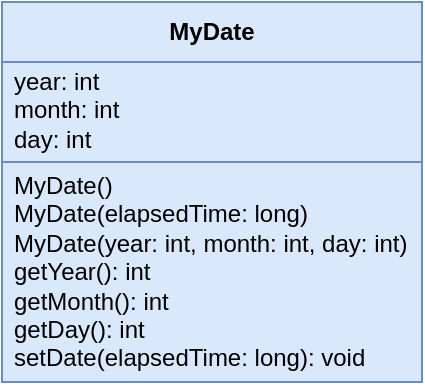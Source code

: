 <mxfile version="26.1.1">
  <diagram name="Page-1" id="E1PK-UuPqf24RMFOqfBV">
    <mxGraphModel dx="627" dy="285" grid="1" gridSize="10" guides="1" tooltips="1" connect="1" arrows="1" fold="1" page="1" pageScale="1" pageWidth="850" pageHeight="1100" math="0" shadow="0">
      <root>
        <mxCell id="0" />
        <mxCell id="1" parent="0" />
        <mxCell id="9iDCx48THAGbautemjCP-1" value="MyDate" style="swimlane;fontStyle=1;align=center;verticalAlign=top;childLayout=stackLayout;horizontal=1;startSize=30;horizontalStack=0;resizeParent=1;resizeParentMax=0;resizeLast=0;collapsible=1;marginBottom=0;whiteSpace=wrap;html=1;fillColor=#dae8fc;strokeColor=#6c8ebf;spacing=3;" vertex="1" parent="1">
          <mxGeometry x="280" y="190" width="210" height="190" as="geometry" />
        </mxCell>
        <mxCell id="9iDCx48THAGbautemjCP-2" value="year: int&lt;div&gt;month: int&lt;/div&gt;&lt;div&gt;day: int&lt;/div&gt;" style="text;strokeColor=#6c8ebf;fillColor=#dae8fc;align=left;verticalAlign=top;spacingLeft=4;spacingRight=4;overflow=hidden;rotatable=0;points=[[0,0.5],[1,0.5]];portConstraint=eastwest;whiteSpace=wrap;html=1;spacingBottom=0;spacingTop=-4;" vertex="1" parent="9iDCx48THAGbautemjCP-1">
          <mxGeometry y="30" width="210" height="50" as="geometry" />
        </mxCell>
        <mxCell id="9iDCx48THAGbautemjCP-3" value="" style="line;strokeWidth=1;fillColor=#dae8fc;align=left;verticalAlign=middle;spacingTop=-1;spacingLeft=3;spacingRight=3;rotatable=0;labelPosition=right;points=[];portConstraint=eastwest;strokeColor=#6c8ebf;" vertex="1" parent="9iDCx48THAGbautemjCP-1">
          <mxGeometry y="80" width="210" as="geometry" />
        </mxCell>
        <mxCell id="9iDCx48THAGbautemjCP-4" value="&lt;div&gt;MyDate()&lt;/div&gt;&lt;div&gt;MyDate(elapsedTime: long)&lt;/div&gt;&lt;div&gt;MyDate(year: int, month: int, day: int)&lt;/div&gt;&lt;div&gt;getYear(): int&lt;/div&gt;&lt;div&gt;getMonth(): int&lt;/div&gt;&lt;div&gt;getDay(): int&lt;/div&gt;&lt;div&gt;setDate(elapsedTime: long): void&lt;/div&gt;" style="text;strokeColor=#6c8ebf;fillColor=#dae8fc;align=left;verticalAlign=top;spacingLeft=4;spacingRight=4;overflow=hidden;rotatable=0;points=[[0,0.5],[1,0.5]];portConstraint=eastwest;whiteSpace=wrap;html=1;spacingTop=-2;" vertex="1" parent="9iDCx48THAGbautemjCP-1">
          <mxGeometry y="80" width="210" height="110" as="geometry" />
        </mxCell>
      </root>
    </mxGraphModel>
  </diagram>
</mxfile>
